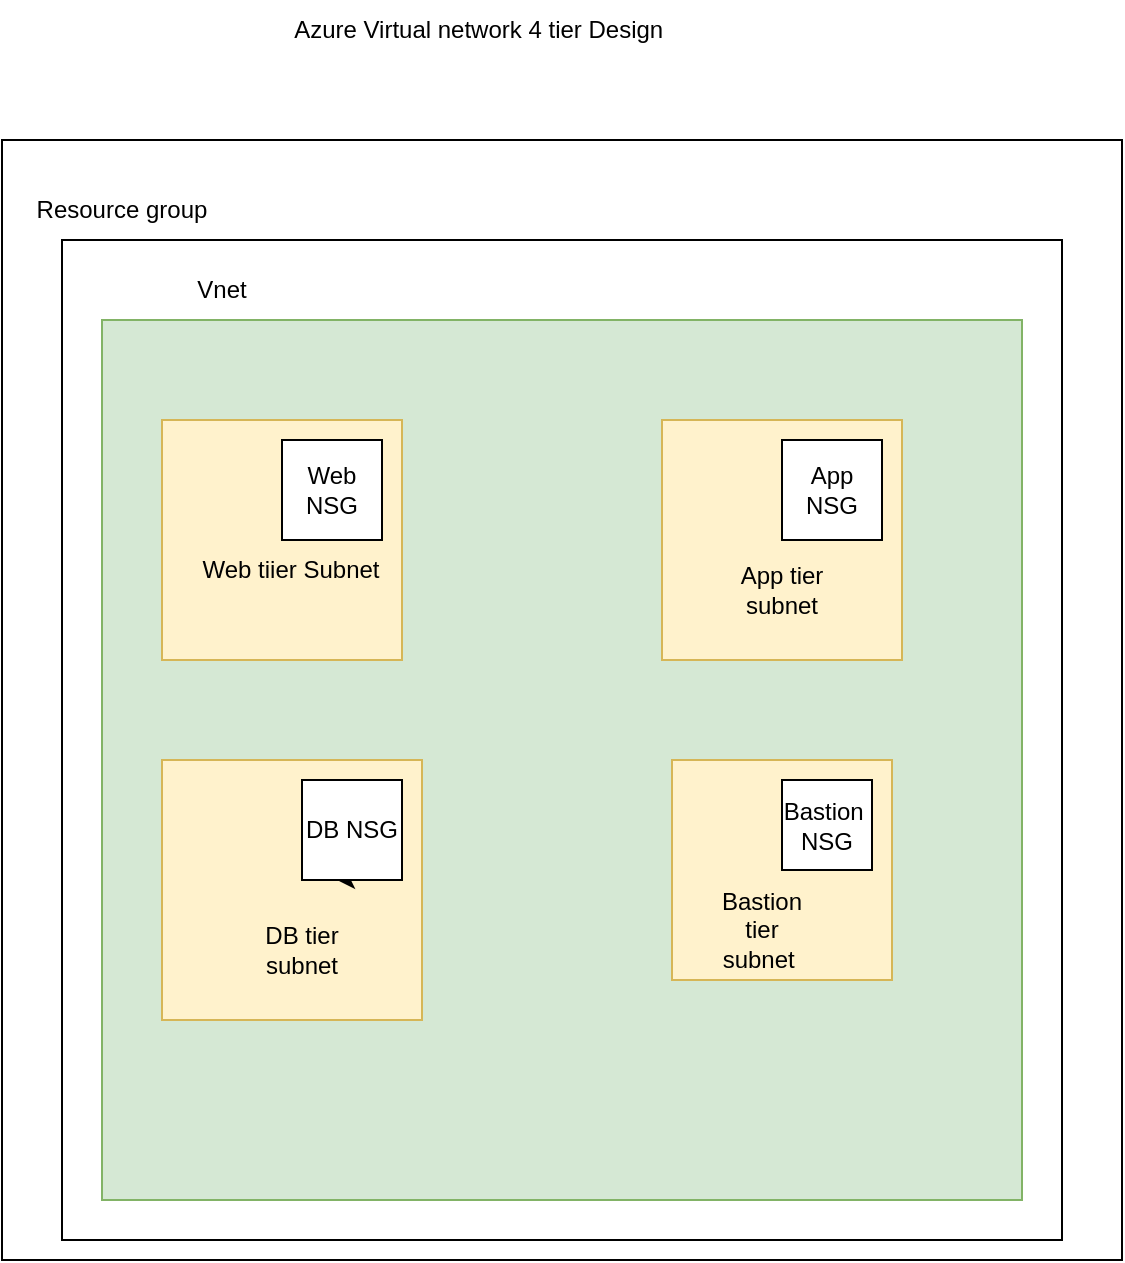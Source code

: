 <mxfile version="15.6.0" type="github">
  <diagram id="0YBOdo9Q2gDHq1jiq8db" name="Page-1">
    <mxGraphModel dx="965" dy="621" grid="1" gridSize="10" guides="1" tooltips="1" connect="1" arrows="1" fold="1" page="1" pageScale="1" pageWidth="827" pageHeight="1169" math="0" shadow="0">
      <root>
        <mxCell id="0" />
        <mxCell id="1" parent="0" />
        <mxCell id="uHvSO9Pbkn_BKh94hZ9h-1" value="Azure Virtual network 4 tier Design&amp;nbsp;" style="text;html=1;strokeColor=none;fillColor=none;align=center;verticalAlign=middle;whiteSpace=wrap;rounded=0;" vertex="1" parent="1">
          <mxGeometry x="180" y="10" width="360" height="30" as="geometry" />
        </mxCell>
        <mxCell id="uHvSO9Pbkn_BKh94hZ9h-2" value="" style="whiteSpace=wrap;html=1;aspect=fixed;" vertex="1" parent="1">
          <mxGeometry x="120" y="80" width="560" height="560" as="geometry" />
        </mxCell>
        <mxCell id="uHvSO9Pbkn_BKh94hZ9h-3" value="Resource group" style="text;html=1;strokeColor=none;fillColor=none;align=center;verticalAlign=middle;whiteSpace=wrap;rounded=0;" vertex="1" parent="1">
          <mxGeometry x="130" y="100" width="100" height="30" as="geometry" />
        </mxCell>
        <mxCell id="uHvSO9Pbkn_BKh94hZ9h-4" value="" style="whiteSpace=wrap;html=1;aspect=fixed;" vertex="1" parent="1">
          <mxGeometry x="150" y="130" width="500" height="500" as="geometry" />
        </mxCell>
        <mxCell id="uHvSO9Pbkn_BKh94hZ9h-5" value="" style="rounded=0;whiteSpace=wrap;html=1;fillColor=#d5e8d4;strokeColor=#82b366;" vertex="1" parent="1">
          <mxGeometry x="170" y="170" width="460" height="440" as="geometry" />
        </mxCell>
        <mxCell id="uHvSO9Pbkn_BKh94hZ9h-6" value="" style="whiteSpace=wrap;html=1;aspect=fixed;fillColor=#fff2cc;strokeColor=#d6b656;" vertex="1" parent="1">
          <mxGeometry x="200" y="220" width="120" height="120" as="geometry" />
        </mxCell>
        <mxCell id="uHvSO9Pbkn_BKh94hZ9h-7" value="" style="whiteSpace=wrap;html=1;aspect=fixed;fillColor=#fff2cc;strokeColor=#d6b656;" vertex="1" parent="1">
          <mxGeometry x="450" y="220" width="120" height="120" as="geometry" />
        </mxCell>
        <mxCell id="uHvSO9Pbkn_BKh94hZ9h-8" value="" style="whiteSpace=wrap;html=1;aspect=fixed;fillColor=#fff2cc;strokeColor=#d6b656;" vertex="1" parent="1">
          <mxGeometry x="455" y="390" width="110" height="110" as="geometry" />
        </mxCell>
        <mxCell id="uHvSO9Pbkn_BKh94hZ9h-9" value="" style="whiteSpace=wrap;html=1;aspect=fixed;fillColor=#fff2cc;strokeColor=#d6b656;" vertex="1" parent="1">
          <mxGeometry x="200" y="390" width="130" height="130" as="geometry" />
        </mxCell>
        <mxCell id="uHvSO9Pbkn_BKh94hZ9h-15" style="edgeStyle=orthogonalEdgeStyle;rounded=0;orthogonalLoop=1;jettySize=auto;html=1;entryX=0.673;entryY=0.462;entryDx=0;entryDy=0;entryPerimeter=0;" edge="1" parent="1" target="uHvSO9Pbkn_BKh94hZ9h-9">
          <mxGeometry relative="1" as="geometry">
            <mxPoint x="292.5" y="450" as="sourcePoint" />
          </mxGeometry>
        </mxCell>
        <mxCell id="uHvSO9Pbkn_BKh94hZ9h-16" value="Vnet" style="text;html=1;strokeColor=none;fillColor=none;align=center;verticalAlign=middle;whiteSpace=wrap;rounded=0;" vertex="1" parent="1">
          <mxGeometry x="170" y="140" width="120" height="30" as="geometry" />
        </mxCell>
        <mxCell id="uHvSO9Pbkn_BKh94hZ9h-17" value="Web tiier Subnet" style="text;html=1;strokeColor=none;fillColor=none;align=center;verticalAlign=middle;whiteSpace=wrap;rounded=0;" vertex="1" parent="1">
          <mxGeometry x="207.5" y="280" width="112.5" height="30" as="geometry" />
        </mxCell>
        <mxCell id="uHvSO9Pbkn_BKh94hZ9h-18" value="App tier&lt;br&gt;subnet" style="text;html=1;strokeColor=none;fillColor=none;align=center;verticalAlign=middle;whiteSpace=wrap;rounded=0;" vertex="1" parent="1">
          <mxGeometry x="470" y="290" width="80" height="30" as="geometry" />
        </mxCell>
        <mxCell id="uHvSO9Pbkn_BKh94hZ9h-19" value="DB tier subnet" style="text;html=1;strokeColor=none;fillColor=none;align=center;verticalAlign=middle;whiteSpace=wrap;rounded=0;" vertex="1" parent="1">
          <mxGeometry x="240" y="470" width="60" height="30" as="geometry" />
        </mxCell>
        <mxCell id="uHvSO9Pbkn_BKh94hZ9h-21" value="Bastion tier subnet&amp;nbsp;" style="text;html=1;strokeColor=none;fillColor=none;align=center;verticalAlign=middle;whiteSpace=wrap;rounded=0;" vertex="1" parent="1">
          <mxGeometry x="470" y="460" width="60" height="30" as="geometry" />
        </mxCell>
        <mxCell id="uHvSO9Pbkn_BKh94hZ9h-26" value="Web NSG" style="whiteSpace=wrap;html=1;aspect=fixed;" vertex="1" parent="1">
          <mxGeometry x="260" y="230" width="50" height="50" as="geometry" />
        </mxCell>
        <mxCell id="uHvSO9Pbkn_BKh94hZ9h-27" value="App&lt;br&gt;NSG" style="whiteSpace=wrap;html=1;aspect=fixed;" vertex="1" parent="1">
          <mxGeometry x="510" y="230" width="50" height="50" as="geometry" />
        </mxCell>
        <mxCell id="uHvSO9Pbkn_BKh94hZ9h-28" value="DB NSG" style="whiteSpace=wrap;html=1;aspect=fixed;" vertex="1" parent="1">
          <mxGeometry x="270" y="400" width="50" height="50" as="geometry" />
        </mxCell>
        <mxCell id="uHvSO9Pbkn_BKh94hZ9h-29" value="Bastion&amp;nbsp;&lt;br&gt;NSG" style="whiteSpace=wrap;html=1;aspect=fixed;" vertex="1" parent="1">
          <mxGeometry x="510" y="400" width="45" height="45" as="geometry" />
        </mxCell>
      </root>
    </mxGraphModel>
  </diagram>
</mxfile>
